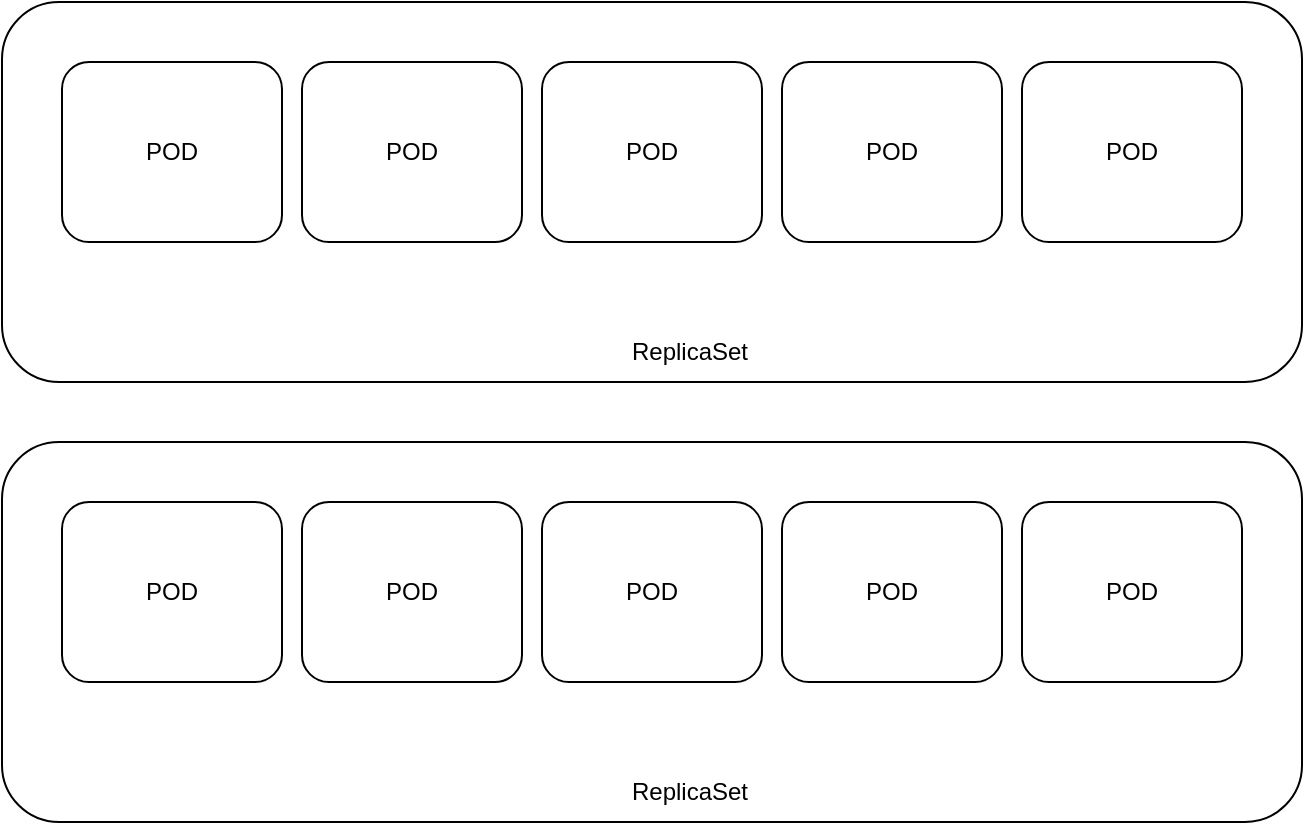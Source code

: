 <mxfile version="20.0.3" type="device"><diagram id="Sjd2jyIbmylgvyvZTuqx" name="Page-1"><mxGraphModel dx="1426" dy="715" grid="1" gridSize="10" guides="1" tooltips="1" connect="1" arrows="1" fold="1" page="1" pageScale="1" pageWidth="827" pageHeight="1169" math="0" shadow="0"><root><mxCell id="0"/><mxCell id="1" parent="0"/><mxCell id="aXBFxmti3VG-3KMLUolN-1" value="" style="rounded=1;whiteSpace=wrap;html=1;" vertex="1" parent="1"><mxGeometry x="70" y="40" width="650" height="190" as="geometry"/></mxCell><mxCell id="aXBFxmti3VG-3KMLUolN-2" value="ReplicaSet" style="text;html=1;strokeColor=none;fillColor=none;align=center;verticalAlign=middle;whiteSpace=wrap;rounded=0;" vertex="1" parent="1"><mxGeometry x="354" y="200" width="120" height="30" as="geometry"/></mxCell><mxCell id="aXBFxmti3VG-3KMLUolN-5" value="POD" style="rounded=1;whiteSpace=wrap;html=1;" vertex="1" parent="1"><mxGeometry x="100" y="70" width="110" height="90" as="geometry"/></mxCell><mxCell id="aXBFxmti3VG-3KMLUolN-6" value="POD" style="rounded=1;whiteSpace=wrap;html=1;" vertex="1" parent="1"><mxGeometry x="220" y="70" width="110" height="90" as="geometry"/></mxCell><mxCell id="aXBFxmti3VG-3KMLUolN-7" value="POD" style="rounded=1;whiteSpace=wrap;html=1;" vertex="1" parent="1"><mxGeometry x="340" y="70" width="110" height="90" as="geometry"/></mxCell><mxCell id="aXBFxmti3VG-3KMLUolN-8" value="POD" style="rounded=1;whiteSpace=wrap;html=1;" vertex="1" parent="1"><mxGeometry x="460" y="70" width="110" height="90" as="geometry"/></mxCell><mxCell id="aXBFxmti3VG-3KMLUolN-10" value="POD" style="rounded=1;whiteSpace=wrap;html=1;" vertex="1" parent="1"><mxGeometry x="580" y="70" width="110" height="90" as="geometry"/></mxCell><mxCell id="aXBFxmti3VG-3KMLUolN-11" value="" style="rounded=1;whiteSpace=wrap;html=1;" vertex="1" parent="1"><mxGeometry x="70" y="260" width="650" height="190" as="geometry"/></mxCell><mxCell id="aXBFxmti3VG-3KMLUolN-12" value="ReplicaSet" style="text;html=1;strokeColor=none;fillColor=none;align=center;verticalAlign=middle;whiteSpace=wrap;rounded=0;" vertex="1" parent="1"><mxGeometry x="354" y="420" width="120" height="30" as="geometry"/></mxCell><mxCell id="aXBFxmti3VG-3KMLUolN-13" value="POD" style="rounded=1;whiteSpace=wrap;html=1;" vertex="1" parent="1"><mxGeometry x="100" y="290" width="110" height="90" as="geometry"/></mxCell><mxCell id="aXBFxmti3VG-3KMLUolN-14" value="POD" style="rounded=1;whiteSpace=wrap;html=1;" vertex="1" parent="1"><mxGeometry x="220" y="290" width="110" height="90" as="geometry"/></mxCell><mxCell id="aXBFxmti3VG-3KMLUolN-15" value="POD" style="rounded=1;whiteSpace=wrap;html=1;" vertex="1" parent="1"><mxGeometry x="340" y="290" width="110" height="90" as="geometry"/></mxCell><mxCell id="aXBFxmti3VG-3KMLUolN-16" value="POD" style="rounded=1;whiteSpace=wrap;html=1;" vertex="1" parent="1"><mxGeometry x="460" y="290" width="110" height="90" as="geometry"/></mxCell><mxCell id="aXBFxmti3VG-3KMLUolN-17" value="POD" style="rounded=1;whiteSpace=wrap;html=1;" vertex="1" parent="1"><mxGeometry x="580" y="290" width="110" height="90" as="geometry"/></mxCell></root></mxGraphModel></diagram></mxfile>